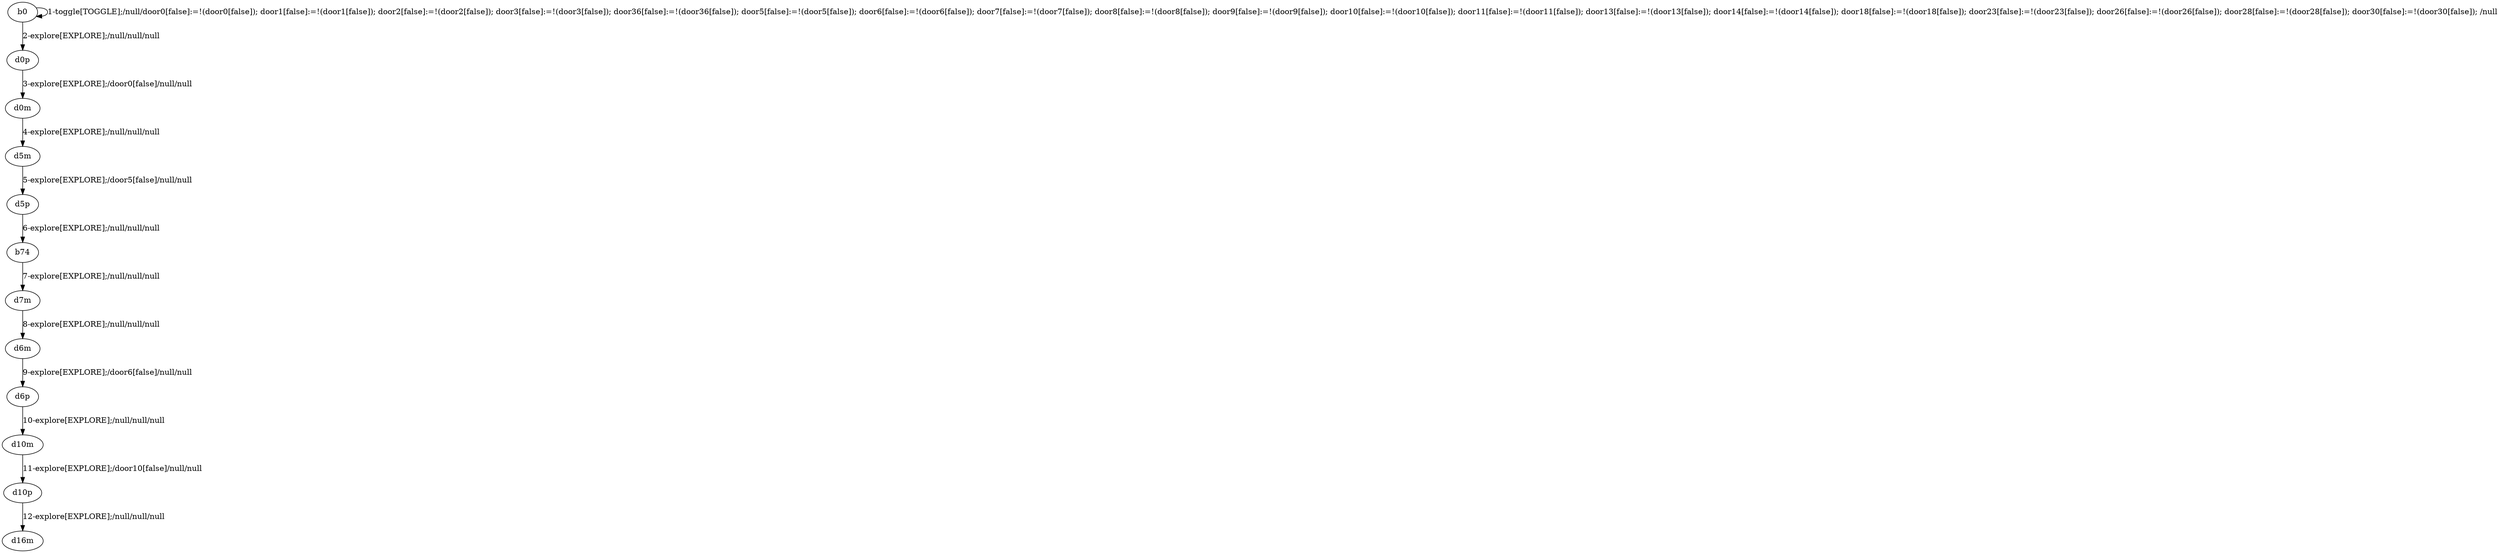 # Total number of goals covered by this test: 4
# d6m --> d6p
# d10p --> d16m
# d10m --> d10p
# d6p --> d10m

digraph g {
"b0" -> "b0" [label = "1-toggle[TOGGLE];/null/door0[false]:=!(door0[false]); door1[false]:=!(door1[false]); door2[false]:=!(door2[false]); door3[false]:=!(door3[false]); door36[false]:=!(door36[false]); door5[false]:=!(door5[false]); door6[false]:=!(door6[false]); door7[false]:=!(door7[false]); door8[false]:=!(door8[false]); door9[false]:=!(door9[false]); door10[false]:=!(door10[false]); door11[false]:=!(door11[false]); door13[false]:=!(door13[false]); door14[false]:=!(door14[false]); door18[false]:=!(door18[false]); door23[false]:=!(door23[false]); door26[false]:=!(door26[false]); door28[false]:=!(door28[false]); door30[false]:=!(door30[false]); /null"];
"b0" -> "d0p" [label = "2-explore[EXPLORE];/null/null/null"];
"d0p" -> "d0m" [label = "3-explore[EXPLORE];/door0[false]/null/null"];
"d0m" -> "d5m" [label = "4-explore[EXPLORE];/null/null/null"];
"d5m" -> "d5p" [label = "5-explore[EXPLORE];/door5[false]/null/null"];
"d5p" -> "b74" [label = "6-explore[EXPLORE];/null/null/null"];
"b74" -> "d7m" [label = "7-explore[EXPLORE];/null/null/null"];
"d7m" -> "d6m" [label = "8-explore[EXPLORE];/null/null/null"];
"d6m" -> "d6p" [label = "9-explore[EXPLORE];/door6[false]/null/null"];
"d6p" -> "d10m" [label = "10-explore[EXPLORE];/null/null/null"];
"d10m" -> "d10p" [label = "11-explore[EXPLORE];/door10[false]/null/null"];
"d10p" -> "d16m" [label = "12-explore[EXPLORE];/null/null/null"];
}
